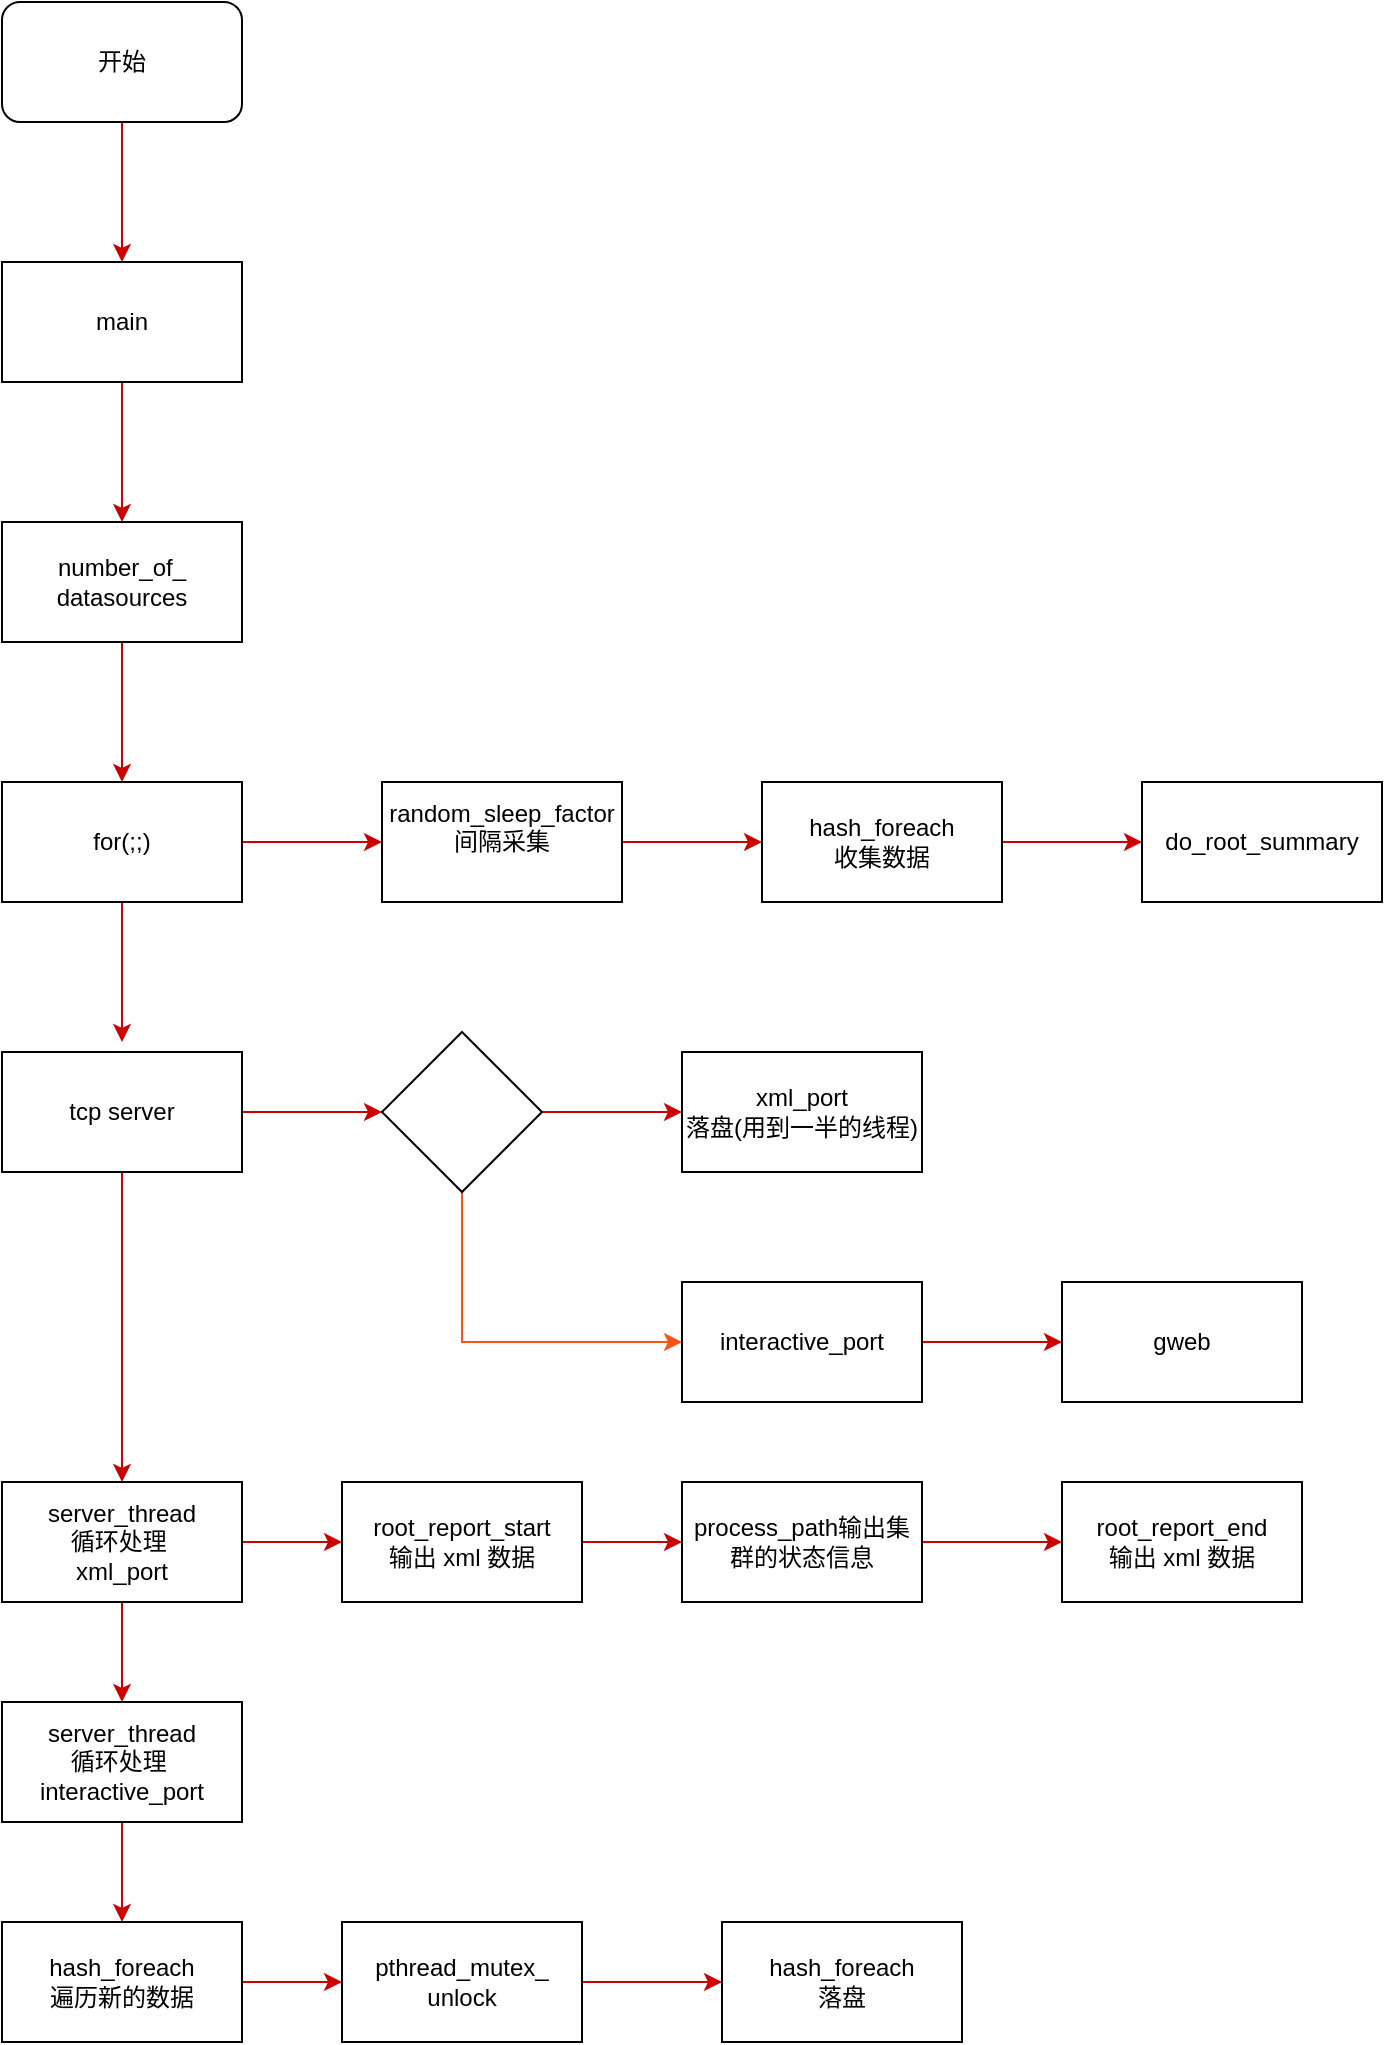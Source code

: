 <mxfile version="14.8.6" type="github">
  <diagram id="C5RBs43oDa-KdzZeNtuy" name="Page-1">
    <mxGraphModel dx="1038" dy="579" grid="1" gridSize="10" guides="1" tooltips="1" connect="1" arrows="1" fold="1" page="1" pageScale="1" pageWidth="827" pageHeight="1169" math="0" shadow="0">
      <root>
        <mxCell id="WIyWlLk6GJQsqaUBKTNV-0" />
        <mxCell id="WIyWlLk6GJQsqaUBKTNV-1" parent="WIyWlLk6GJQsqaUBKTNV-0" />
        <mxCell id="nmsRLobFBW5yZ9I8E1sv-15" style="edgeStyle=orthogonalEdgeStyle;rounded=0;orthogonalLoop=1;jettySize=auto;html=1;entryX=0.5;entryY=0;entryDx=0;entryDy=0;strokeColor=#CC0000;" edge="1" parent="WIyWlLk6GJQsqaUBKTNV-1" source="nmsRLobFBW5yZ9I8E1sv-1" target="nmsRLobFBW5yZ9I8E1sv-2">
          <mxGeometry relative="1" as="geometry" />
        </mxCell>
        <mxCell id="nmsRLobFBW5yZ9I8E1sv-1" value="开始" style="rounded=1;whiteSpace=wrap;html=1;" vertex="1" parent="WIyWlLk6GJQsqaUBKTNV-1">
          <mxGeometry x="60" y="60" width="120" height="60" as="geometry" />
        </mxCell>
        <mxCell id="nmsRLobFBW5yZ9I8E1sv-16" style="edgeStyle=orthogonalEdgeStyle;rounded=0;orthogonalLoop=1;jettySize=auto;html=1;entryX=0.5;entryY=0;entryDx=0;entryDy=0;strokeColor=#CC0000;" edge="1" parent="WIyWlLk6GJQsqaUBKTNV-1" source="nmsRLobFBW5yZ9I8E1sv-2" target="nmsRLobFBW5yZ9I8E1sv-3">
          <mxGeometry relative="1" as="geometry" />
        </mxCell>
        <mxCell id="nmsRLobFBW5yZ9I8E1sv-2" value="main" style="rounded=0;whiteSpace=wrap;html=1;" vertex="1" parent="WIyWlLk6GJQsqaUBKTNV-1">
          <mxGeometry x="60" y="190" width="120" height="60" as="geometry" />
        </mxCell>
        <mxCell id="nmsRLobFBW5yZ9I8E1sv-14" style="edgeStyle=orthogonalEdgeStyle;rounded=0;orthogonalLoop=1;jettySize=auto;html=1;entryX=0.5;entryY=0;entryDx=0;entryDy=0;strokeColor=#CC0000;" edge="1" parent="WIyWlLk6GJQsqaUBKTNV-1" source="nmsRLobFBW5yZ9I8E1sv-3" target="nmsRLobFBW5yZ9I8E1sv-4">
          <mxGeometry relative="1" as="geometry" />
        </mxCell>
        <mxCell id="nmsRLobFBW5yZ9I8E1sv-3" value="number_of_&lt;br&gt;datasources" style="rounded=0;whiteSpace=wrap;html=1;" vertex="1" parent="WIyWlLk6GJQsqaUBKTNV-1">
          <mxGeometry x="60" y="320" width="120" height="60" as="geometry" />
        </mxCell>
        <mxCell id="nmsRLobFBW5yZ9I8E1sv-17" style="edgeStyle=orthogonalEdgeStyle;rounded=0;orthogonalLoop=1;jettySize=auto;html=1;strokeColor=#CC0000;" edge="1" parent="WIyWlLk6GJQsqaUBKTNV-1" source="nmsRLobFBW5yZ9I8E1sv-4">
          <mxGeometry relative="1" as="geometry">
            <mxPoint x="120" y="580" as="targetPoint" />
          </mxGeometry>
        </mxCell>
        <mxCell id="nmsRLobFBW5yZ9I8E1sv-18" style="edgeStyle=orthogonalEdgeStyle;rounded=0;orthogonalLoop=1;jettySize=auto;html=1;entryX=0;entryY=0.5;entryDx=0;entryDy=0;strokeColor=#CC0000;" edge="1" parent="WIyWlLk6GJQsqaUBKTNV-1" source="nmsRLobFBW5yZ9I8E1sv-4" target="nmsRLobFBW5yZ9I8E1sv-5">
          <mxGeometry relative="1" as="geometry" />
        </mxCell>
        <mxCell id="nmsRLobFBW5yZ9I8E1sv-4" value="for(;;)" style="rounded=0;whiteSpace=wrap;html=1;" vertex="1" parent="WIyWlLk6GJQsqaUBKTNV-1">
          <mxGeometry x="60" y="450" width="120" height="60" as="geometry" />
        </mxCell>
        <mxCell id="nmsRLobFBW5yZ9I8E1sv-19" style="edgeStyle=orthogonalEdgeStyle;rounded=0;orthogonalLoop=1;jettySize=auto;html=1;entryX=0;entryY=0.5;entryDx=0;entryDy=0;strokeColor=#CC0000;" edge="1" parent="WIyWlLk6GJQsqaUBKTNV-1" source="nmsRLobFBW5yZ9I8E1sv-5" target="nmsRLobFBW5yZ9I8E1sv-6">
          <mxGeometry relative="1" as="geometry" />
        </mxCell>
        <mxCell id="nmsRLobFBW5yZ9I8E1sv-5" value="&lt;div&gt;random_sleep_factor 间隔采集&lt;/div&gt;&lt;div&gt;&lt;br&gt;&lt;/div&gt;" style="rounded=0;whiteSpace=wrap;html=1;" vertex="1" parent="WIyWlLk6GJQsqaUBKTNV-1">
          <mxGeometry x="250" y="450" width="120" height="60" as="geometry" />
        </mxCell>
        <mxCell id="nmsRLobFBW5yZ9I8E1sv-20" style="edgeStyle=orthogonalEdgeStyle;rounded=0;orthogonalLoop=1;jettySize=auto;html=1;strokeColor=#CC0000;" edge="1" parent="WIyWlLk6GJQsqaUBKTNV-1" source="nmsRLobFBW5yZ9I8E1sv-6" target="nmsRLobFBW5yZ9I8E1sv-7">
          <mxGeometry relative="1" as="geometry" />
        </mxCell>
        <mxCell id="nmsRLobFBW5yZ9I8E1sv-6" value="hash_foreach&lt;br&gt;收集数据" style="rounded=0;whiteSpace=wrap;html=1;" vertex="1" parent="WIyWlLk6GJQsqaUBKTNV-1">
          <mxGeometry x="440" y="450" width="120" height="60" as="geometry" />
        </mxCell>
        <mxCell id="nmsRLobFBW5yZ9I8E1sv-7" value="do_root_summary" style="rounded=0;whiteSpace=wrap;html=1;" vertex="1" parent="WIyWlLk6GJQsqaUBKTNV-1">
          <mxGeometry x="630" y="450" width="120" height="60" as="geometry" />
        </mxCell>
        <mxCell id="nmsRLobFBW5yZ9I8E1sv-21" style="edgeStyle=orthogonalEdgeStyle;rounded=0;orthogonalLoop=1;jettySize=auto;html=1;entryX=0;entryY=0.5;entryDx=0;entryDy=0;strokeColor=#CC0000;" edge="1" parent="WIyWlLk6GJQsqaUBKTNV-1" source="nmsRLobFBW5yZ9I8E1sv-8" target="nmsRLobFBW5yZ9I8E1sv-9">
          <mxGeometry relative="1" as="geometry" />
        </mxCell>
        <mxCell id="nmsRLobFBW5yZ9I8E1sv-25" style="edgeStyle=orthogonalEdgeStyle;rounded=0;orthogonalLoop=1;jettySize=auto;html=1;entryX=0.5;entryY=0;entryDx=0;entryDy=0;strokeColor=#CC0000;" edge="1" parent="WIyWlLk6GJQsqaUBKTNV-1" source="nmsRLobFBW5yZ9I8E1sv-8" target="nmsRLobFBW5yZ9I8E1sv-24">
          <mxGeometry relative="1" as="geometry" />
        </mxCell>
        <mxCell id="nmsRLobFBW5yZ9I8E1sv-8" value="tcp server" style="rounded=0;whiteSpace=wrap;html=1;" vertex="1" parent="WIyWlLk6GJQsqaUBKTNV-1">
          <mxGeometry x="60" y="585" width="120" height="60" as="geometry" />
        </mxCell>
        <mxCell id="nmsRLobFBW5yZ9I8E1sv-12" style="edgeStyle=orthogonalEdgeStyle;rounded=0;orthogonalLoop=1;jettySize=auto;html=1;entryX=0;entryY=0.5;entryDx=0;entryDy=0;strokeColor=#CC0000;" edge="1" parent="WIyWlLk6GJQsqaUBKTNV-1" source="nmsRLobFBW5yZ9I8E1sv-9" target="nmsRLobFBW5yZ9I8E1sv-10">
          <mxGeometry relative="1" as="geometry" />
        </mxCell>
        <mxCell id="nmsRLobFBW5yZ9I8E1sv-13" style="edgeStyle=orthogonalEdgeStyle;rounded=0;orthogonalLoop=1;jettySize=auto;html=1;strokeColor=#FF5112;entryX=0;entryY=0.5;entryDx=0;entryDy=0;" edge="1" parent="WIyWlLk6GJQsqaUBKTNV-1" source="nmsRLobFBW5yZ9I8E1sv-9" target="nmsRLobFBW5yZ9I8E1sv-11">
          <mxGeometry relative="1" as="geometry">
            <mxPoint x="390" y="750" as="targetPoint" />
            <Array as="points">
              <mxPoint x="290" y="730" />
            </Array>
          </mxGeometry>
        </mxCell>
        <mxCell id="nmsRLobFBW5yZ9I8E1sv-9" value="" style="rhombus;whiteSpace=wrap;html=1;" vertex="1" parent="WIyWlLk6GJQsqaUBKTNV-1">
          <mxGeometry x="250" y="575" width="80" height="80" as="geometry" />
        </mxCell>
        <mxCell id="nmsRLobFBW5yZ9I8E1sv-10" value="xml_port&lt;br&gt;落盘(用到一半的线程)" style="rounded=0;whiteSpace=wrap;html=1;" vertex="1" parent="WIyWlLk6GJQsqaUBKTNV-1">
          <mxGeometry x="400" y="585" width="120" height="60" as="geometry" />
        </mxCell>
        <mxCell id="nmsRLobFBW5yZ9I8E1sv-23" style="edgeStyle=orthogonalEdgeStyle;rounded=0;orthogonalLoop=1;jettySize=auto;html=1;entryX=0;entryY=0.5;entryDx=0;entryDy=0;strokeColor=#CC0000;" edge="1" parent="WIyWlLk6GJQsqaUBKTNV-1" source="nmsRLobFBW5yZ9I8E1sv-11" target="nmsRLobFBW5yZ9I8E1sv-22">
          <mxGeometry relative="1" as="geometry" />
        </mxCell>
        <mxCell id="nmsRLobFBW5yZ9I8E1sv-11" value="interactive_port" style="rounded=0;whiteSpace=wrap;html=1;" vertex="1" parent="WIyWlLk6GJQsqaUBKTNV-1">
          <mxGeometry x="400" y="700" width="120" height="60" as="geometry" />
        </mxCell>
        <mxCell id="nmsRLobFBW5yZ9I8E1sv-22" value="gweb" style="rounded=0;whiteSpace=wrap;html=1;" vertex="1" parent="WIyWlLk6GJQsqaUBKTNV-1">
          <mxGeometry x="590" y="700" width="120" height="60" as="geometry" />
        </mxCell>
        <mxCell id="nmsRLobFBW5yZ9I8E1sv-29" style="edgeStyle=orthogonalEdgeStyle;rounded=0;orthogonalLoop=1;jettySize=auto;html=1;strokeColor=#CC0000;" edge="1" parent="WIyWlLk6GJQsqaUBKTNV-1" source="nmsRLobFBW5yZ9I8E1sv-24" target="nmsRLobFBW5yZ9I8E1sv-27">
          <mxGeometry relative="1" as="geometry">
            <mxPoint x="250" y="810" as="targetPoint" />
          </mxGeometry>
        </mxCell>
        <mxCell id="nmsRLobFBW5yZ9I8E1sv-37" style="edgeStyle=orthogonalEdgeStyle;rounded=0;orthogonalLoop=1;jettySize=auto;html=1;entryX=0.5;entryY=0;entryDx=0;entryDy=0;strokeColor=#CC0000;" edge="1" parent="WIyWlLk6GJQsqaUBKTNV-1" source="nmsRLobFBW5yZ9I8E1sv-24" target="nmsRLobFBW5yZ9I8E1sv-36">
          <mxGeometry relative="1" as="geometry" />
        </mxCell>
        <mxCell id="nmsRLobFBW5yZ9I8E1sv-24" value="server_thread&lt;br&gt;循环处理&amp;nbsp;&lt;br&gt;xml_port" style="rounded=0;whiteSpace=wrap;html=1;" vertex="1" parent="WIyWlLk6GJQsqaUBKTNV-1">
          <mxGeometry x="60" y="800" width="120" height="60" as="geometry" />
        </mxCell>
        <mxCell id="nmsRLobFBW5yZ9I8E1sv-34" style="edgeStyle=orthogonalEdgeStyle;rounded=0;orthogonalLoop=1;jettySize=auto;html=1;entryX=0;entryY=0.5;entryDx=0;entryDy=0;strokeColor=#CC0000;" edge="1" parent="WIyWlLk6GJQsqaUBKTNV-1" source="nmsRLobFBW5yZ9I8E1sv-27" target="nmsRLobFBW5yZ9I8E1sv-32">
          <mxGeometry relative="1" as="geometry" />
        </mxCell>
        <mxCell id="nmsRLobFBW5yZ9I8E1sv-27" value="root_report_start&lt;br&gt;输出 xml 数据" style="rounded=0;whiteSpace=wrap;html=1;" vertex="1" parent="WIyWlLk6GJQsqaUBKTNV-1">
          <mxGeometry x="230" y="800" width="120" height="60" as="geometry" />
        </mxCell>
        <mxCell id="nmsRLobFBW5yZ9I8E1sv-35" style="edgeStyle=orthogonalEdgeStyle;rounded=0;orthogonalLoop=1;jettySize=auto;html=1;entryX=0;entryY=0.5;entryDx=0;entryDy=0;strokeColor=#CC0000;" edge="1" parent="WIyWlLk6GJQsqaUBKTNV-1" source="nmsRLobFBW5yZ9I8E1sv-32" target="nmsRLobFBW5yZ9I8E1sv-33">
          <mxGeometry relative="1" as="geometry" />
        </mxCell>
        <mxCell id="nmsRLobFBW5yZ9I8E1sv-32" value="process_path输出集群的状态信息" style="rounded=0;whiteSpace=wrap;html=1;" vertex="1" parent="WIyWlLk6GJQsqaUBKTNV-1">
          <mxGeometry x="400" y="800" width="120" height="60" as="geometry" />
        </mxCell>
        <mxCell id="nmsRLobFBW5yZ9I8E1sv-33" value="root_report_end&lt;br&gt;输出 xml 数据" style="rounded=0;whiteSpace=wrap;html=1;" vertex="1" parent="WIyWlLk6GJQsqaUBKTNV-1">
          <mxGeometry x="590" y="800" width="120" height="60" as="geometry" />
        </mxCell>
        <mxCell id="nmsRLobFBW5yZ9I8E1sv-39" style="edgeStyle=orthogonalEdgeStyle;rounded=0;orthogonalLoop=1;jettySize=auto;html=1;entryX=0.5;entryY=0;entryDx=0;entryDy=0;strokeColor=#CC0000;" edge="1" parent="WIyWlLk6GJQsqaUBKTNV-1" source="nmsRLobFBW5yZ9I8E1sv-36" target="nmsRLobFBW5yZ9I8E1sv-38">
          <mxGeometry relative="1" as="geometry" />
        </mxCell>
        <mxCell id="nmsRLobFBW5yZ9I8E1sv-36" value="&lt;span&gt;server_thread&lt;/span&gt;&lt;br&gt;&lt;span&gt;循环处理&amp;nbsp;&lt;/span&gt;&lt;br&gt;interactive_port" style="rounded=0;whiteSpace=wrap;html=1;" vertex="1" parent="WIyWlLk6GJQsqaUBKTNV-1">
          <mxGeometry x="60" y="910" width="120" height="60" as="geometry" />
        </mxCell>
        <mxCell id="nmsRLobFBW5yZ9I8E1sv-42" style="edgeStyle=orthogonalEdgeStyle;rounded=0;orthogonalLoop=1;jettySize=auto;html=1;entryX=0;entryY=0.5;entryDx=0;entryDy=0;strokeColor=#CC0000;" edge="1" parent="WIyWlLk6GJQsqaUBKTNV-1" source="nmsRLobFBW5yZ9I8E1sv-38" target="nmsRLobFBW5yZ9I8E1sv-40">
          <mxGeometry relative="1" as="geometry" />
        </mxCell>
        <mxCell id="nmsRLobFBW5yZ9I8E1sv-38" value="hash_foreach&lt;br&gt;遍历新的数据" style="rounded=0;whiteSpace=wrap;html=1;" vertex="1" parent="WIyWlLk6GJQsqaUBKTNV-1">
          <mxGeometry x="60" y="1020" width="120" height="60" as="geometry" />
        </mxCell>
        <mxCell id="nmsRLobFBW5yZ9I8E1sv-43" style="edgeStyle=orthogonalEdgeStyle;rounded=0;orthogonalLoop=1;jettySize=auto;html=1;entryX=0;entryY=0.5;entryDx=0;entryDy=0;strokeColor=#CC0000;" edge="1" parent="WIyWlLk6GJQsqaUBKTNV-1" source="nmsRLobFBW5yZ9I8E1sv-40" target="nmsRLobFBW5yZ9I8E1sv-41">
          <mxGeometry relative="1" as="geometry" />
        </mxCell>
        <mxCell id="nmsRLobFBW5yZ9I8E1sv-40" value="pthread_mutex_&lt;br&gt;unlock" style="rounded=0;whiteSpace=wrap;html=1;" vertex="1" parent="WIyWlLk6GJQsqaUBKTNV-1">
          <mxGeometry x="230" y="1020" width="120" height="60" as="geometry" />
        </mxCell>
        <mxCell id="nmsRLobFBW5yZ9I8E1sv-41" value="hash_foreach&lt;br&gt;落盘" style="rounded=0;whiteSpace=wrap;html=1;" vertex="1" parent="WIyWlLk6GJQsqaUBKTNV-1">
          <mxGeometry x="420" y="1020" width="120" height="60" as="geometry" />
        </mxCell>
      </root>
    </mxGraphModel>
  </diagram>
</mxfile>
